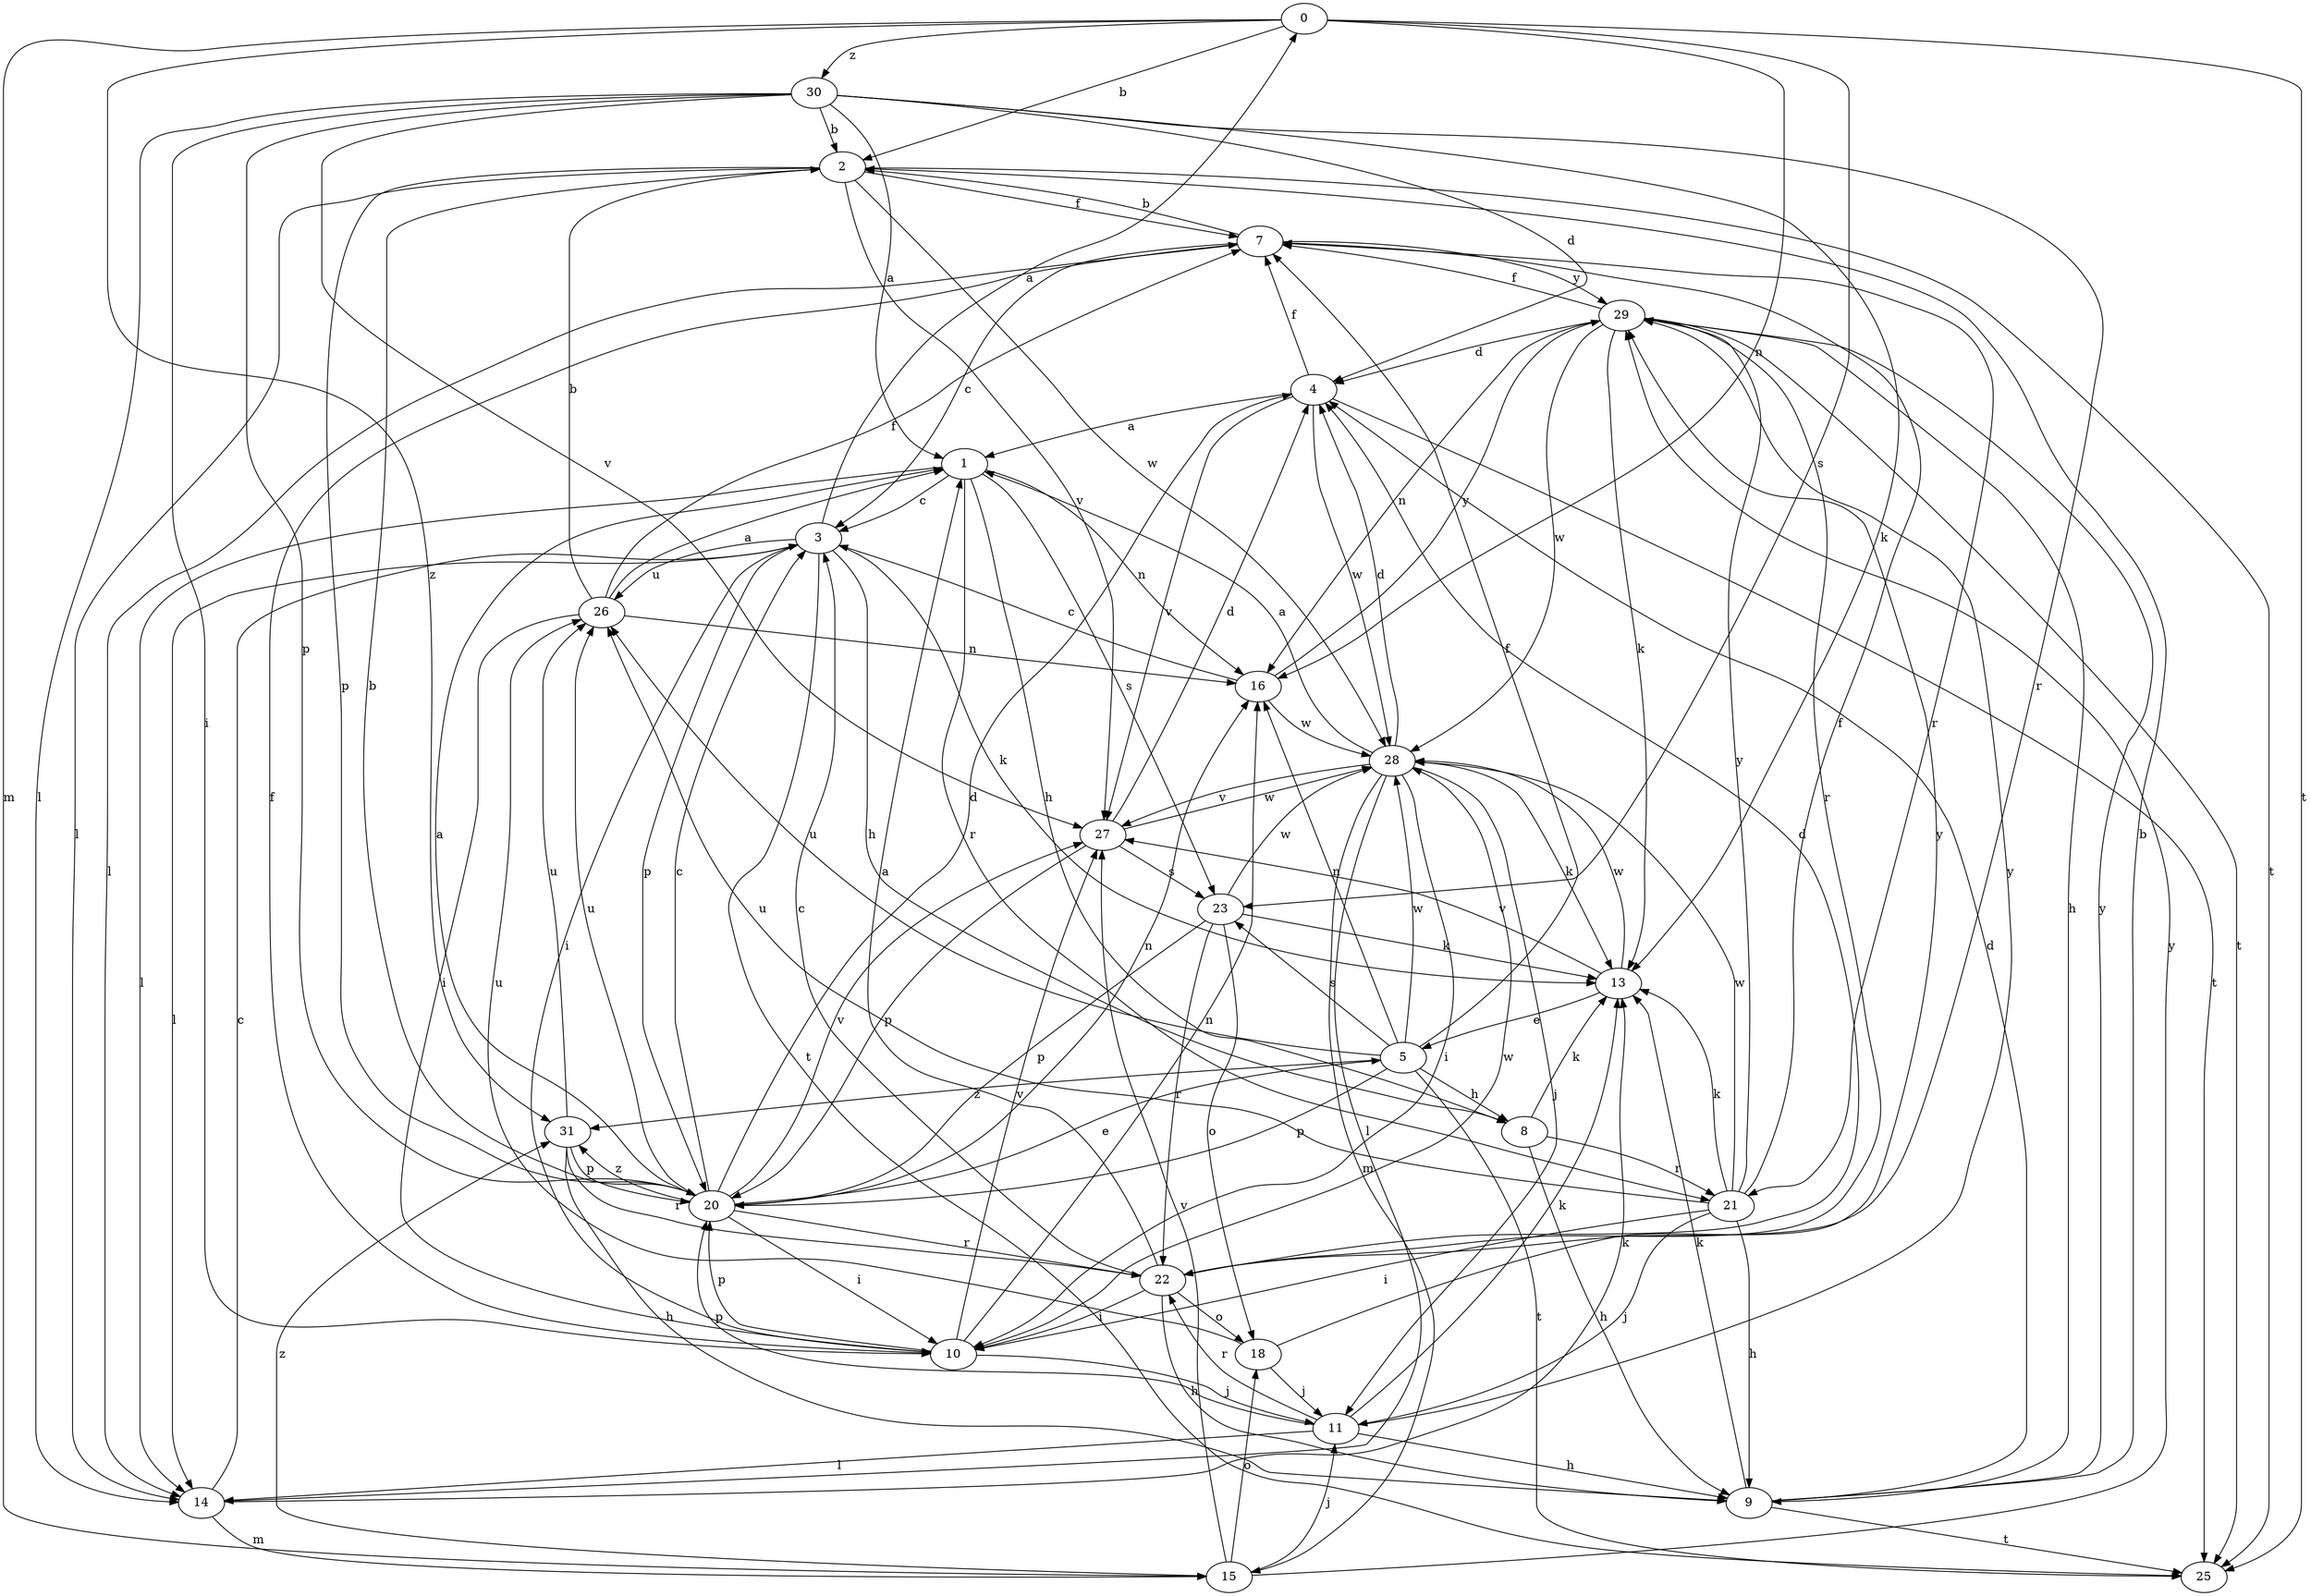 strict digraph  {
0;
1;
2;
3;
4;
5;
7;
8;
9;
10;
11;
13;
14;
15;
16;
18;
20;
21;
22;
23;
25;
26;
27;
28;
29;
30;
31;
0 -> 2  [label=b];
0 -> 15  [label=m];
0 -> 16  [label=n];
0 -> 23  [label=s];
0 -> 25  [label=t];
0 -> 30  [label=z];
0 -> 31  [label=z];
1 -> 3  [label=c];
1 -> 8  [label=h];
1 -> 14  [label=l];
1 -> 16  [label=n];
1 -> 21  [label=r];
1 -> 23  [label=s];
2 -> 7  [label=f];
2 -> 14  [label=l];
2 -> 20  [label=p];
2 -> 25  [label=t];
2 -> 27  [label=v];
2 -> 28  [label=w];
3 -> 0  [label=a];
3 -> 8  [label=h];
3 -> 10  [label=i];
3 -> 13  [label=k];
3 -> 14  [label=l];
3 -> 20  [label=p];
3 -> 25  [label=t];
3 -> 26  [label=u];
4 -> 1  [label=a];
4 -> 7  [label=f];
4 -> 25  [label=t];
4 -> 27  [label=v];
4 -> 28  [label=w];
5 -> 7  [label=f];
5 -> 8  [label=h];
5 -> 16  [label=n];
5 -> 20  [label=p];
5 -> 23  [label=s];
5 -> 25  [label=t];
5 -> 26  [label=u];
5 -> 28  [label=w];
5 -> 31  [label=z];
7 -> 2  [label=b];
7 -> 3  [label=c];
7 -> 14  [label=l];
7 -> 21  [label=r];
7 -> 29  [label=y];
8 -> 9  [label=h];
8 -> 13  [label=k];
8 -> 21  [label=r];
9 -> 2  [label=b];
9 -> 4  [label=d];
9 -> 13  [label=k];
9 -> 25  [label=t];
9 -> 29  [label=y];
10 -> 7  [label=f];
10 -> 11  [label=j];
10 -> 16  [label=n];
10 -> 20  [label=p];
10 -> 27  [label=v];
10 -> 28  [label=w];
11 -> 9  [label=h];
11 -> 13  [label=k];
11 -> 14  [label=l];
11 -> 20  [label=p];
11 -> 22  [label=r];
11 -> 29  [label=y];
13 -> 5  [label=e];
13 -> 27  [label=v];
13 -> 28  [label=w];
14 -> 3  [label=c];
14 -> 13  [label=k];
14 -> 15  [label=m];
15 -> 11  [label=j];
15 -> 18  [label=o];
15 -> 27  [label=v];
15 -> 29  [label=y];
15 -> 31  [label=z];
16 -> 3  [label=c];
16 -> 28  [label=w];
16 -> 29  [label=y];
18 -> 11  [label=j];
18 -> 26  [label=u];
18 -> 29  [label=y];
20 -> 1  [label=a];
20 -> 2  [label=b];
20 -> 3  [label=c];
20 -> 4  [label=d];
20 -> 5  [label=e];
20 -> 10  [label=i];
20 -> 16  [label=n];
20 -> 22  [label=r];
20 -> 26  [label=u];
20 -> 27  [label=v];
20 -> 31  [label=z];
21 -> 7  [label=f];
21 -> 9  [label=h];
21 -> 10  [label=i];
21 -> 11  [label=j];
21 -> 13  [label=k];
21 -> 26  [label=u];
21 -> 28  [label=w];
21 -> 29  [label=y];
22 -> 1  [label=a];
22 -> 3  [label=c];
22 -> 4  [label=d];
22 -> 9  [label=h];
22 -> 10  [label=i];
22 -> 18  [label=o];
23 -> 13  [label=k];
23 -> 18  [label=o];
23 -> 20  [label=p];
23 -> 22  [label=r];
23 -> 28  [label=w];
26 -> 1  [label=a];
26 -> 2  [label=b];
26 -> 7  [label=f];
26 -> 10  [label=i];
26 -> 16  [label=n];
27 -> 4  [label=d];
27 -> 20  [label=p];
27 -> 23  [label=s];
27 -> 28  [label=w];
28 -> 1  [label=a];
28 -> 4  [label=d];
28 -> 10  [label=i];
28 -> 11  [label=j];
28 -> 13  [label=k];
28 -> 14  [label=l];
28 -> 15  [label=m];
28 -> 27  [label=v];
29 -> 4  [label=d];
29 -> 7  [label=f];
29 -> 9  [label=h];
29 -> 13  [label=k];
29 -> 16  [label=n];
29 -> 22  [label=r];
29 -> 25  [label=t];
29 -> 28  [label=w];
30 -> 1  [label=a];
30 -> 2  [label=b];
30 -> 4  [label=d];
30 -> 10  [label=i];
30 -> 13  [label=k];
30 -> 14  [label=l];
30 -> 20  [label=p];
30 -> 22  [label=r];
30 -> 27  [label=v];
31 -> 9  [label=h];
31 -> 20  [label=p];
31 -> 22  [label=r];
31 -> 26  [label=u];
}
